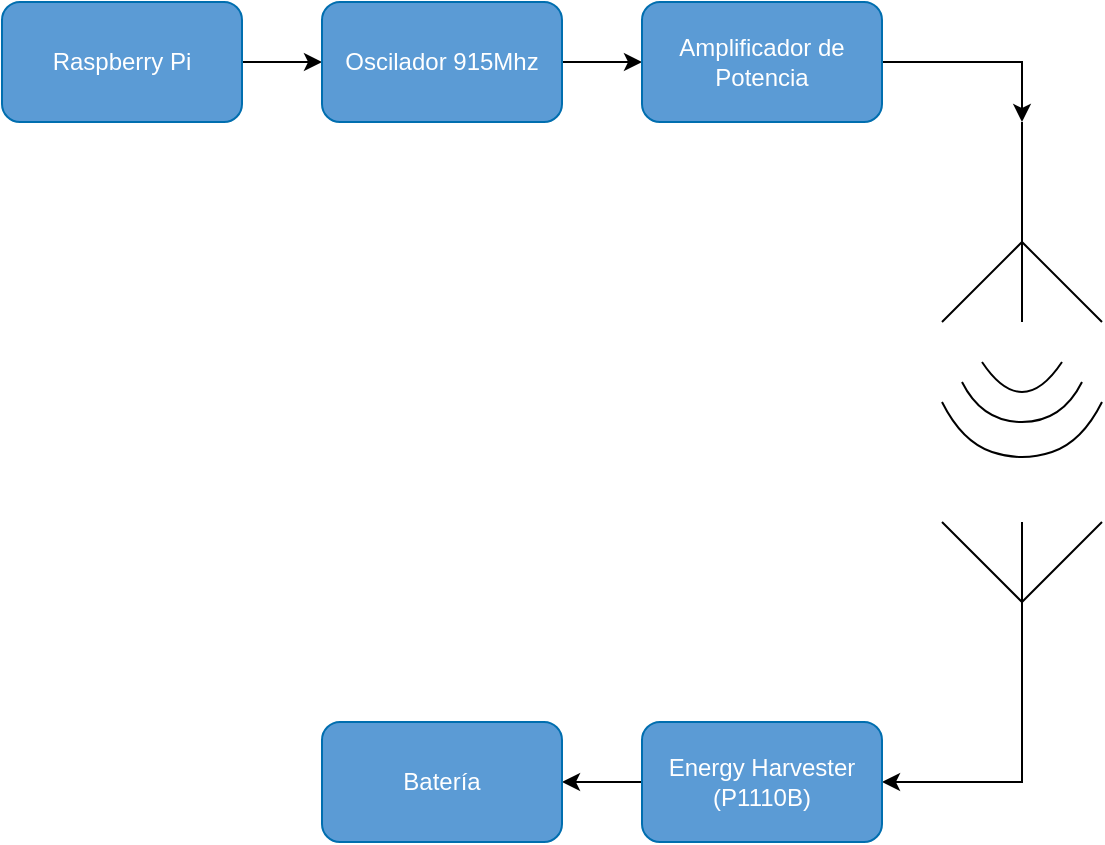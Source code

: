 <mxfile version="15.1.4" type="device"><diagram id="iOKcnsoj-4RXahAkiaV_" name="Page-1"><mxGraphModel dx="1422" dy="762" grid="1" gridSize="10" guides="1" tooltips="1" connect="1" arrows="1" fold="1" page="1" pageScale="1" pageWidth="827" pageHeight="1169" math="0" shadow="0"><root><mxCell id="0"/><mxCell id="1" parent="0"/><mxCell id="cDTNOOZwCTAAU_OcZJed-1" style="edgeStyle=orthogonalEdgeStyle;rounded=0;orthogonalLoop=1;jettySize=auto;html=1;exitX=1;exitY=0.5;exitDx=0;exitDy=0;entryX=0;entryY=0.5;entryDx=0;entryDy=0;" edge="1" parent="1" source="cDTNOOZwCTAAU_OcZJed-2" target="cDTNOOZwCTAAU_OcZJed-4"><mxGeometry relative="1" as="geometry"/></mxCell><mxCell id="cDTNOOZwCTAAU_OcZJed-2" value="Raspberry Pi" style="rounded=1;whiteSpace=wrap;html=1;strokeColor=#006EAF;fontColor=#ffffff;fillColor=#5B9BD5;" vertex="1" parent="1"><mxGeometry x="139" y="260" width="120" height="60" as="geometry"/></mxCell><mxCell id="cDTNOOZwCTAAU_OcZJed-3" value="" style="edgeStyle=orthogonalEdgeStyle;rounded=0;orthogonalLoop=1;jettySize=auto;html=1;" edge="1" parent="1" source="cDTNOOZwCTAAU_OcZJed-4" target="cDTNOOZwCTAAU_OcZJed-6"><mxGeometry relative="1" as="geometry"/></mxCell><mxCell id="cDTNOOZwCTAAU_OcZJed-4" value="Oscilador 915Mhz" style="rounded=1;whiteSpace=wrap;html=1;strokeColor=#006EAF;fontColor=#ffffff;fillColor=#5B9BD5;" vertex="1" parent="1"><mxGeometry x="299" y="260" width="120" height="60" as="geometry"/></mxCell><mxCell id="cDTNOOZwCTAAU_OcZJed-5" style="edgeStyle=orthogonalEdgeStyle;rounded=0;orthogonalLoop=1;jettySize=auto;html=1;entryX=0.5;entryY=1;entryDx=0;entryDy=0;entryPerimeter=0;" edge="1" parent="1" source="cDTNOOZwCTAAU_OcZJed-6" target="cDTNOOZwCTAAU_OcZJed-7"><mxGeometry relative="1" as="geometry"/></mxCell><mxCell id="cDTNOOZwCTAAU_OcZJed-6" value="Amplificador de Potencia" style="rounded=1;whiteSpace=wrap;html=1;strokeColor=#006EAF;fontColor=#ffffff;fillColor=#5B9BD5;" vertex="1" parent="1"><mxGeometry x="459" y="260" width="120" height="60" as="geometry"/></mxCell><mxCell id="cDTNOOZwCTAAU_OcZJed-7" value="" style="verticalLabelPosition=bottom;shadow=0;dashed=0;align=center;html=1;verticalAlign=top;shape=mxgraph.electrical.radio.aerial_-_antenna_1;rotation=-180;" vertex="1" parent="1"><mxGeometry x="609" y="320" width="80" height="100" as="geometry"/></mxCell><mxCell id="cDTNOOZwCTAAU_OcZJed-8" value="" style="edgeStyle=orthogonalEdgeStyle;rounded=0;orthogonalLoop=1;jettySize=auto;html=1;startArrow=classic;startFill=1;endArrow=none;endFill=0;" edge="1" parent="1" source="cDTNOOZwCTAAU_OcZJed-9" target="cDTNOOZwCTAAU_OcZJed-11"><mxGeometry relative="1" as="geometry"/></mxCell><mxCell id="cDTNOOZwCTAAU_OcZJed-9" value="Batería" style="rounded=1;whiteSpace=wrap;html=1;strokeColor=#006EAF;fontColor=#ffffff;fillColor=#5B9BD5;" vertex="1" parent="1"><mxGeometry x="299" y="620" width="120" height="60" as="geometry"/></mxCell><mxCell id="cDTNOOZwCTAAU_OcZJed-10" style="edgeStyle=orthogonalEdgeStyle;rounded=0;orthogonalLoop=1;jettySize=auto;html=1;entryX=0.5;entryY=1;entryDx=0;entryDy=0;entryPerimeter=0;startArrow=classic;startFill=1;endArrow=none;endFill=0;" edge="1" parent="1" source="cDTNOOZwCTAAU_OcZJed-11" target="cDTNOOZwCTAAU_OcZJed-12"><mxGeometry relative="1" as="geometry"/></mxCell><mxCell id="cDTNOOZwCTAAU_OcZJed-11" value="Energy Harvester (P1110B)" style="rounded=1;whiteSpace=wrap;html=1;strokeColor=#006EAF;fontColor=#ffffff;fillColor=#5B9BD5;" vertex="1" parent="1"><mxGeometry x="459" y="620" width="120" height="60" as="geometry"/></mxCell><mxCell id="cDTNOOZwCTAAU_OcZJed-12" value="" style="verticalLabelPosition=bottom;shadow=0;dashed=0;align=center;html=1;verticalAlign=top;shape=mxgraph.electrical.radio.aerial_-_antenna_1;rotation=0;" vertex="1" parent="1"><mxGeometry x="609" y="520" width="80" height="100" as="geometry"/></mxCell><mxCell id="cDTNOOZwCTAAU_OcZJed-13" value="" style="curved=1;endArrow=none;html=1;endFill=0;" edge="1" parent="1"><mxGeometry width="50" height="50" relative="1" as="geometry"><mxPoint x="679" y="450" as="sourcePoint"/><mxPoint x="619" y="450" as="targetPoint"/><Array as="points"><mxPoint x="669" y="470"/><mxPoint x="629" y="470"/></Array></mxGeometry></mxCell><mxCell id="cDTNOOZwCTAAU_OcZJed-14" value="" style="curved=1;endArrow=none;html=1;endFill=0;" edge="1" parent="1"><mxGeometry width="50" height="50" relative="1" as="geometry"><mxPoint x="689" y="460" as="sourcePoint"/><mxPoint x="609" y="460" as="targetPoint"/><Array as="points"><mxPoint x="679" y="480"/><mxPoint x="649" y="490"/><mxPoint x="619" y="480"/></Array></mxGeometry></mxCell><mxCell id="cDTNOOZwCTAAU_OcZJed-15" value="" style="curved=1;endArrow=none;html=1;endFill=0;" edge="1" parent="1"><mxGeometry width="50" height="50" relative="1" as="geometry"><mxPoint x="669" y="440" as="sourcePoint"/><mxPoint x="629" y="440" as="targetPoint"/><Array as="points"><mxPoint x="649" y="470"/></Array></mxGeometry></mxCell></root></mxGraphModel></diagram></mxfile>